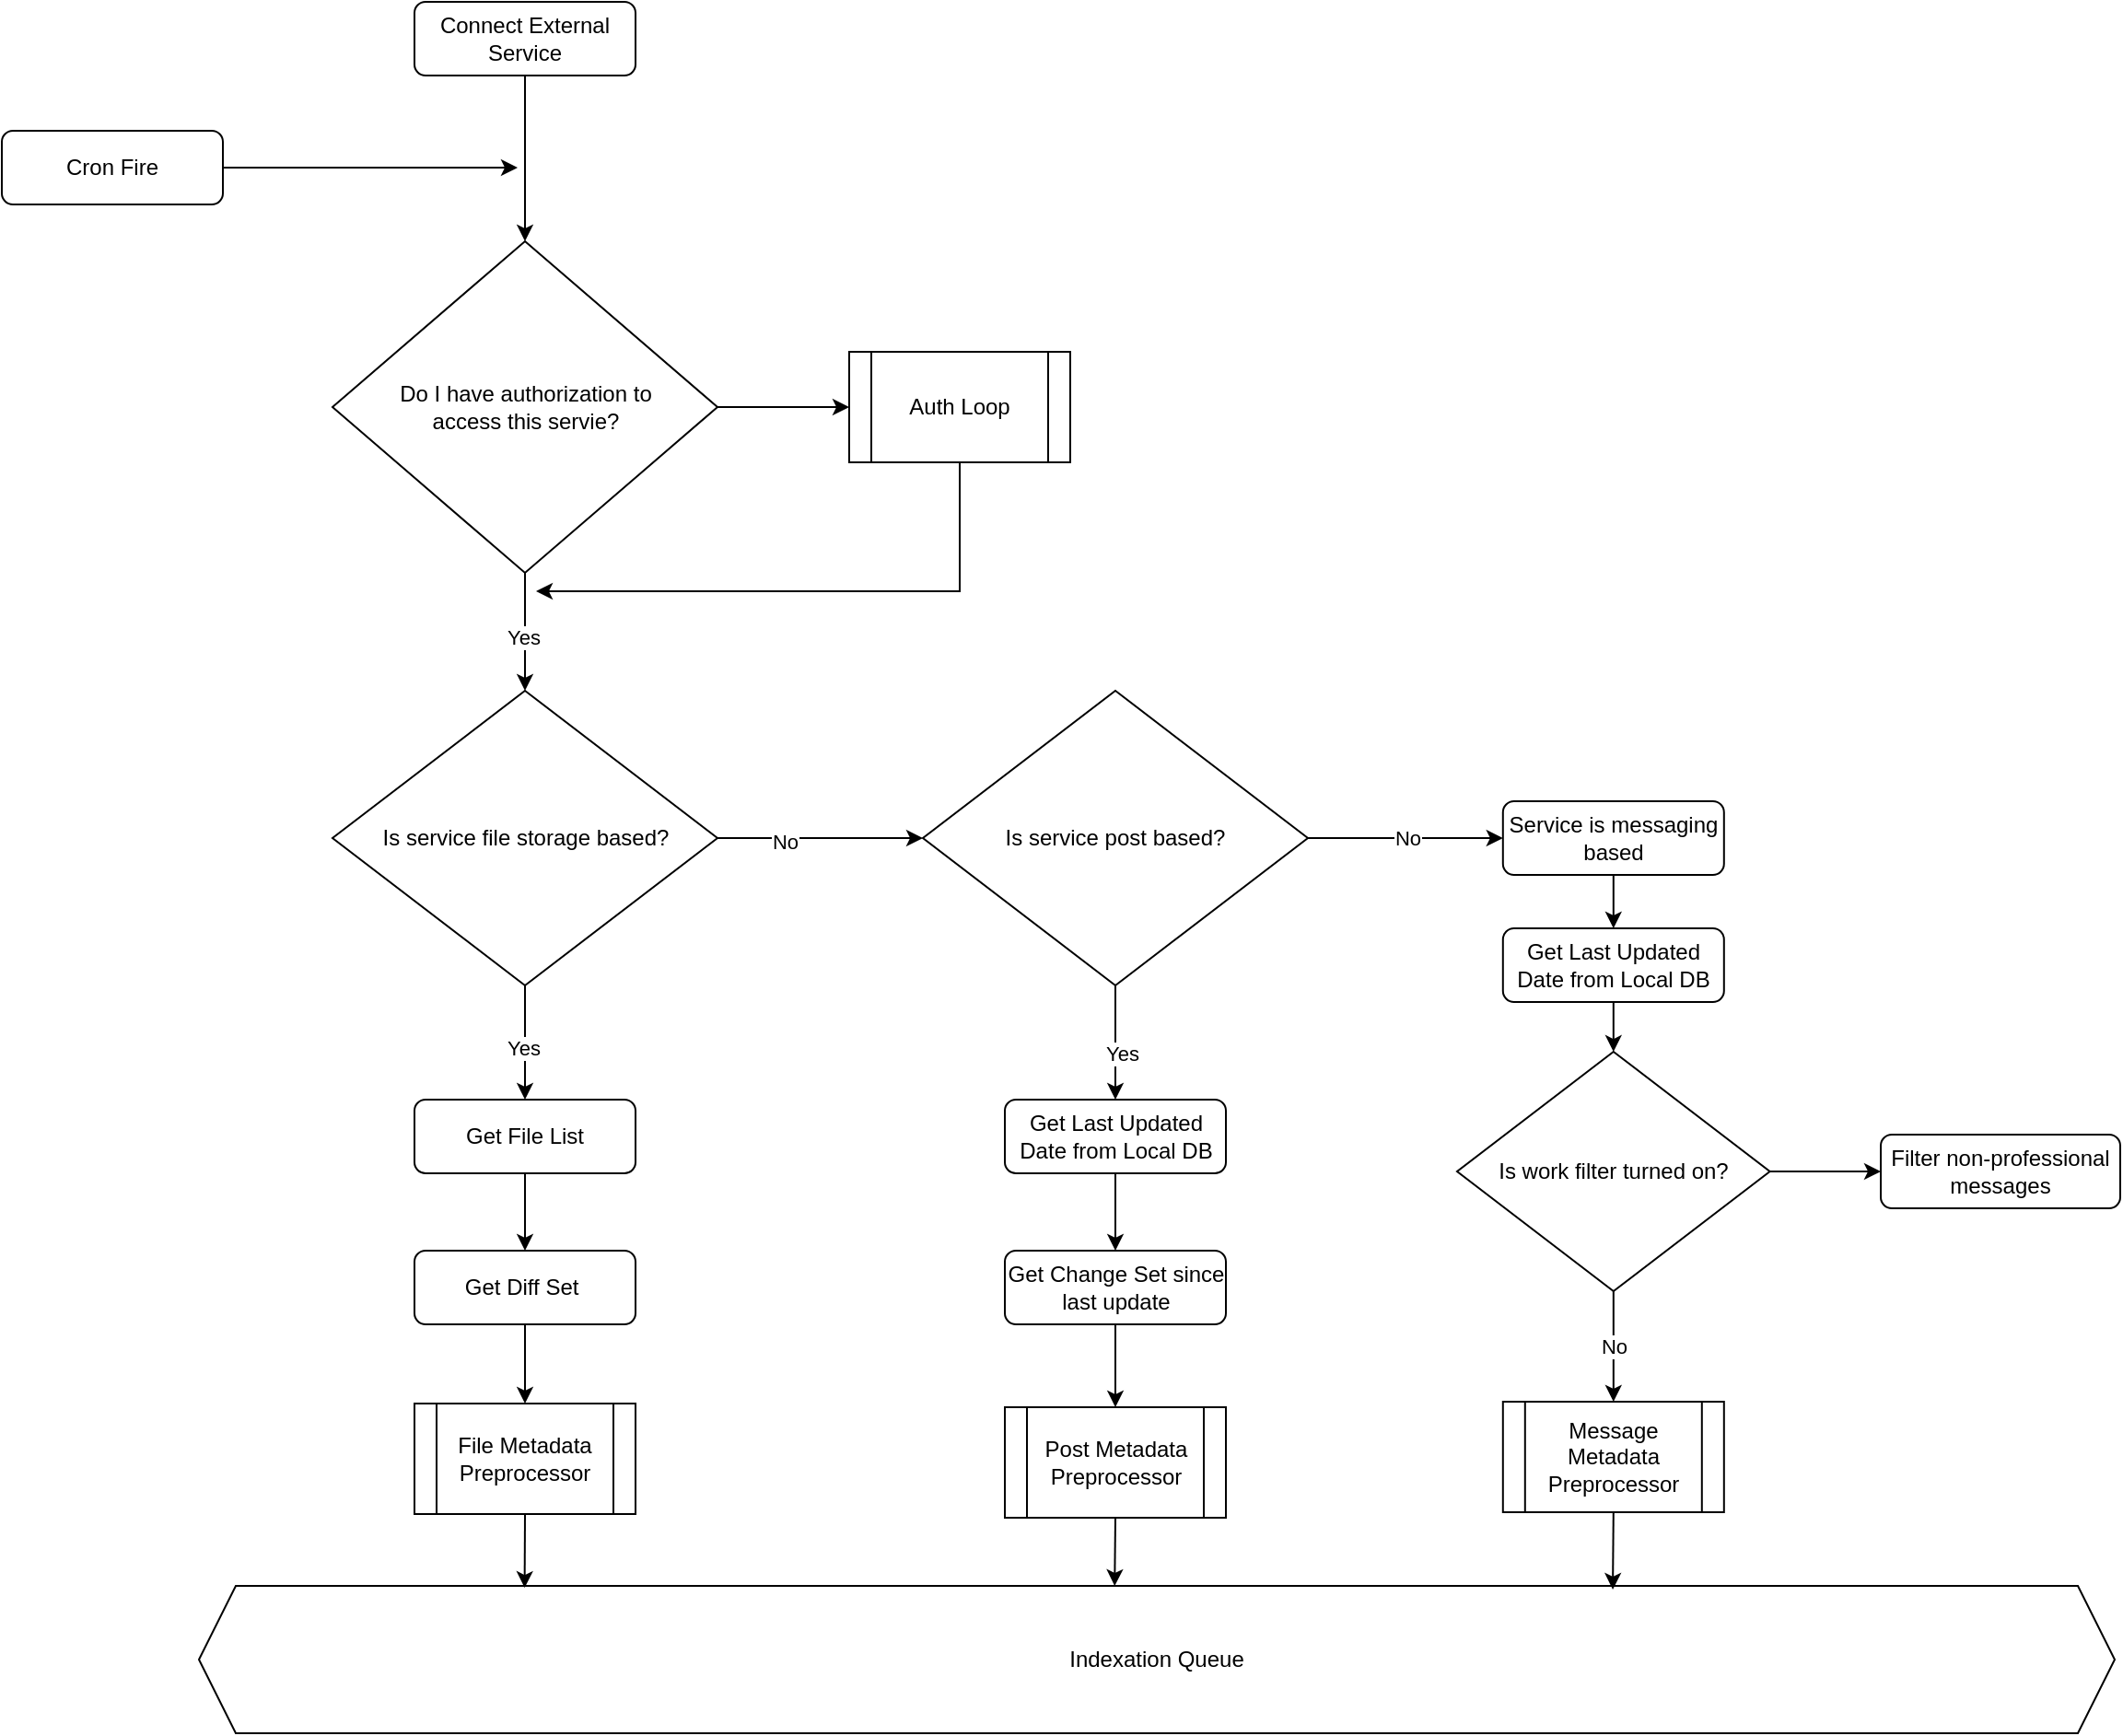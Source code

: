 <mxfile version="21.6.6" type="github">
  <diagram id="C5RBs43oDa-KdzZeNtuy" name="Page-1">
    <mxGraphModel dx="984" dy="666" grid="1" gridSize="10" guides="1" tooltips="1" connect="1" arrows="1" fold="1" page="1" pageScale="1" pageWidth="1390" pageHeight="980" math="0" shadow="0">
      <root>
        <mxCell id="WIyWlLk6GJQsqaUBKTNV-0" />
        <mxCell id="WIyWlLk6GJQsqaUBKTNV-1" parent="WIyWlLk6GJQsqaUBKTNV-0" />
        <mxCell id="WIyWlLk6GJQsqaUBKTNV-3" value="Connect External Service" style="rounded=1;whiteSpace=wrap;html=1;fontSize=12;glass=0;strokeWidth=1;shadow=0;" parent="WIyWlLk6GJQsqaUBKTNV-1" vertex="1">
          <mxGeometry x="267" y="20" width="120" height="40" as="geometry" />
        </mxCell>
        <mxCell id="PCCizZz1pWZluNDz8U5W-3" value="Is service file storage based?" style="rhombus;whiteSpace=wrap;html=1;" vertex="1" parent="WIyWlLk6GJQsqaUBKTNV-1">
          <mxGeometry x="222.5" y="394" width="209" height="160" as="geometry" />
        </mxCell>
        <mxCell id="PCCizZz1pWZluNDz8U5W-4" value="Get File List" style="rounded=1;whiteSpace=wrap;html=1;fontSize=12;glass=0;strokeWidth=1;shadow=0;" vertex="1" parent="WIyWlLk6GJQsqaUBKTNV-1">
          <mxGeometry x="267" y="616" width="120" height="40" as="geometry" />
        </mxCell>
        <mxCell id="PCCizZz1pWZluNDz8U5W-5" value="" style="endArrow=classic;html=1;rounded=0;exitX=0.5;exitY=1;exitDx=0;exitDy=0;entryX=0.5;entryY=0;entryDx=0;entryDy=0;" edge="1" parent="WIyWlLk6GJQsqaUBKTNV-1" source="PCCizZz1pWZluNDz8U5W-3" target="PCCizZz1pWZluNDz8U5W-4">
          <mxGeometry width="50" height="50" relative="1" as="geometry">
            <mxPoint x="393" y="801" as="sourcePoint" />
            <mxPoint x="443" y="751" as="targetPoint" />
          </mxGeometry>
        </mxCell>
        <mxCell id="PCCizZz1pWZluNDz8U5W-6" value="Yes" style="edgeLabel;html=1;align=center;verticalAlign=middle;resizable=0;points=[];" vertex="1" connectable="0" parent="PCCizZz1pWZluNDz8U5W-5">
          <mxGeometry x="0.086" y="-1" relative="1" as="geometry">
            <mxPoint as="offset" />
          </mxGeometry>
        </mxCell>
        <mxCell id="PCCizZz1pWZluNDz8U5W-9" value="Get Diff Set&amp;nbsp;" style="rounded=1;whiteSpace=wrap;html=1;fontSize=12;glass=0;strokeWidth=1;shadow=0;" vertex="1" parent="WIyWlLk6GJQsqaUBKTNV-1">
          <mxGeometry x="267" y="698" width="120" height="40" as="geometry" />
        </mxCell>
        <mxCell id="PCCizZz1pWZluNDz8U5W-10" value="Do I have authorization to &lt;br&gt;access this servie?" style="rhombus;whiteSpace=wrap;html=1;" vertex="1" parent="WIyWlLk6GJQsqaUBKTNV-1">
          <mxGeometry x="222.5" y="150" width="209" height="180" as="geometry" />
        </mxCell>
        <mxCell id="PCCizZz1pWZluNDz8U5W-11" value="" style="endArrow=classic;html=1;rounded=0;exitX=0.5;exitY=1;exitDx=0;exitDy=0;entryX=0.5;entryY=0;entryDx=0;entryDy=0;" edge="1" parent="WIyWlLk6GJQsqaUBKTNV-1" source="PCCizZz1pWZluNDz8U5W-10" target="PCCizZz1pWZluNDz8U5W-3">
          <mxGeometry width="50" height="50" relative="1" as="geometry">
            <mxPoint x="337" y="570" as="sourcePoint" />
            <mxPoint x="337" y="640" as="targetPoint" />
          </mxGeometry>
        </mxCell>
        <mxCell id="PCCizZz1pWZluNDz8U5W-12" value="Yes" style="edgeLabel;html=1;align=center;verticalAlign=middle;resizable=0;points=[];" vertex="1" connectable="0" parent="PCCizZz1pWZluNDz8U5W-11">
          <mxGeometry x="0.086" y="-1" relative="1" as="geometry">
            <mxPoint as="offset" />
          </mxGeometry>
        </mxCell>
        <mxCell id="PCCizZz1pWZluNDz8U5W-13" value="" style="endArrow=classic;html=1;rounded=0;exitX=0.5;exitY=1;exitDx=0;exitDy=0;entryX=0.5;entryY=0;entryDx=0;entryDy=0;" edge="1" parent="WIyWlLk6GJQsqaUBKTNV-1" source="PCCizZz1pWZluNDz8U5W-4" target="PCCizZz1pWZluNDz8U5W-9">
          <mxGeometry width="50" height="50" relative="1" as="geometry">
            <mxPoint x="383" y="600" as="sourcePoint" />
            <mxPoint x="433" y="550" as="targetPoint" />
          </mxGeometry>
        </mxCell>
        <mxCell id="PCCizZz1pWZluNDz8U5W-14" value="File Metadata Preprocessor" style="shape=process;whiteSpace=wrap;html=1;backgroundOutline=1;" vertex="1" parent="WIyWlLk6GJQsqaUBKTNV-1">
          <mxGeometry x="267" y="781" width="120" height="60" as="geometry" />
        </mxCell>
        <mxCell id="PCCizZz1pWZluNDz8U5W-15" value="" style="endArrow=classic;html=1;rounded=0;exitX=0.5;exitY=1;exitDx=0;exitDy=0;entryX=0.5;entryY=0;entryDx=0;entryDy=0;" edge="1" parent="WIyWlLk6GJQsqaUBKTNV-1" source="PCCizZz1pWZluNDz8U5W-9" target="PCCizZz1pWZluNDz8U5W-14">
          <mxGeometry width="50" height="50" relative="1" as="geometry">
            <mxPoint x="337" y="650" as="sourcePoint" />
            <mxPoint x="337" y="700" as="targetPoint" />
          </mxGeometry>
        </mxCell>
        <mxCell id="PCCizZz1pWZluNDz8U5W-16" value="" style="endArrow=classic;html=1;rounded=0;exitX=0.5;exitY=1;exitDx=0;exitDy=0;entryX=0.5;entryY=0;entryDx=0;entryDy=0;" edge="1" parent="WIyWlLk6GJQsqaUBKTNV-1" source="WIyWlLk6GJQsqaUBKTNV-3" target="PCCizZz1pWZluNDz8U5W-10">
          <mxGeometry width="50" height="50" relative="1" as="geometry">
            <mxPoint x="433" y="330" as="sourcePoint" />
            <mxPoint x="483" y="540" as="targetPoint" />
          </mxGeometry>
        </mxCell>
        <mxCell id="PCCizZz1pWZluNDz8U5W-17" value="Auth Loop" style="shape=process;whiteSpace=wrap;html=1;backgroundOutline=1;" vertex="1" parent="WIyWlLk6GJQsqaUBKTNV-1">
          <mxGeometry x="503" y="210" width="120" height="60" as="geometry" />
        </mxCell>
        <mxCell id="PCCizZz1pWZluNDz8U5W-18" value="" style="endArrow=classic;html=1;rounded=0;entryX=0;entryY=0.5;entryDx=0;entryDy=0;exitX=1;exitY=0.5;exitDx=0;exitDy=0;" edge="1" parent="WIyWlLk6GJQsqaUBKTNV-1" source="PCCizZz1pWZluNDz8U5W-10" target="PCCizZz1pWZluNDz8U5W-17">
          <mxGeometry width="50" height="50" relative="1" as="geometry">
            <mxPoint x="383" y="260" as="sourcePoint" />
            <mxPoint x="433" y="210" as="targetPoint" />
          </mxGeometry>
        </mxCell>
        <mxCell id="PCCizZz1pWZluNDz8U5W-19" value="" style="endArrow=classic;html=1;rounded=0;exitX=0.5;exitY=1;exitDx=0;exitDy=0;" edge="1" parent="WIyWlLk6GJQsqaUBKTNV-1" source="PCCizZz1pWZluNDz8U5W-17">
          <mxGeometry width="50" height="50" relative="1" as="geometry">
            <mxPoint x="383" y="460" as="sourcePoint" />
            <mxPoint x="333" y="340" as="targetPoint" />
            <Array as="points">
              <mxPoint x="563" y="340" />
            </Array>
          </mxGeometry>
        </mxCell>
        <mxCell id="PCCizZz1pWZluNDz8U5W-21" value="Is service post based?" style="rhombus;whiteSpace=wrap;html=1;" vertex="1" parent="WIyWlLk6GJQsqaUBKTNV-1">
          <mxGeometry x="543" y="394" width="209" height="160" as="geometry" />
        </mxCell>
        <mxCell id="PCCizZz1pWZluNDz8U5W-22" value="" style="endArrow=classic;html=1;rounded=0;exitX=1;exitY=0.5;exitDx=0;exitDy=0;entryX=0;entryY=0.5;entryDx=0;entryDy=0;" edge="1" parent="WIyWlLk6GJQsqaUBKTNV-1" source="PCCizZz1pWZluNDz8U5W-3" target="PCCizZz1pWZluNDz8U5W-21">
          <mxGeometry width="50" height="50" relative="1" as="geometry">
            <mxPoint x="383" y="601" as="sourcePoint" />
            <mxPoint x="433" y="551" as="targetPoint" />
          </mxGeometry>
        </mxCell>
        <mxCell id="PCCizZz1pWZluNDz8U5W-33" value="No" style="edgeLabel;html=1;align=center;verticalAlign=middle;resizable=0;points=[];" vertex="1" connectable="0" parent="PCCizZz1pWZluNDz8U5W-22">
          <mxGeometry x="-0.345" y="-2" relative="1" as="geometry">
            <mxPoint as="offset" />
          </mxGeometry>
        </mxCell>
        <mxCell id="PCCizZz1pWZluNDz8U5W-24" value="Get Last Updated Date from Local DB" style="rounded=1;whiteSpace=wrap;html=1;fontSize=12;glass=0;strokeWidth=1;shadow=0;" vertex="1" parent="WIyWlLk6GJQsqaUBKTNV-1">
          <mxGeometry x="587.5" y="616" width="120" height="40" as="geometry" />
        </mxCell>
        <mxCell id="PCCizZz1pWZluNDz8U5W-27" style="edgeStyle=orthogonalEdgeStyle;rounded=0;orthogonalLoop=1;jettySize=auto;html=1;exitX=1;exitY=0.5;exitDx=0;exitDy=0;" edge="1" parent="WIyWlLk6GJQsqaUBKTNV-1" source="PCCizZz1pWZluNDz8U5W-25">
          <mxGeometry relative="1" as="geometry">
            <mxPoint x="323" y="110" as="targetPoint" />
          </mxGeometry>
        </mxCell>
        <mxCell id="PCCizZz1pWZluNDz8U5W-25" value="Cron Fire" style="rounded=1;whiteSpace=wrap;html=1;fontSize=12;glass=0;strokeWidth=1;shadow=0;" vertex="1" parent="WIyWlLk6GJQsqaUBKTNV-1">
          <mxGeometry x="43" y="90" width="120" height="40" as="geometry" />
        </mxCell>
        <mxCell id="PCCizZz1pWZluNDz8U5W-28" value="Get Change Set since last update" style="rounded=1;whiteSpace=wrap;html=1;fontSize=12;glass=0;strokeWidth=1;shadow=0;" vertex="1" parent="WIyWlLk6GJQsqaUBKTNV-1">
          <mxGeometry x="587.5" y="698" width="120" height="40" as="geometry" />
        </mxCell>
        <mxCell id="PCCizZz1pWZluNDz8U5W-29" value="" style="endArrow=classic;html=1;rounded=0;exitX=0.5;exitY=1;exitDx=0;exitDy=0;entryX=0.5;entryY=0;entryDx=0;entryDy=0;" edge="1" parent="WIyWlLk6GJQsqaUBKTNV-1" source="PCCizZz1pWZluNDz8U5W-21" target="PCCizZz1pWZluNDz8U5W-24">
          <mxGeometry width="50" height="50" relative="1" as="geometry">
            <mxPoint x="433" y="791" as="sourcePoint" />
            <mxPoint x="483" y="741" as="targetPoint" />
          </mxGeometry>
        </mxCell>
        <mxCell id="PCCizZz1pWZluNDz8U5W-34" value="Yes" style="edgeLabel;html=1;align=center;verticalAlign=middle;resizable=0;points=[];" vertex="1" connectable="0" parent="PCCizZz1pWZluNDz8U5W-29">
          <mxGeometry x="0.178" y="3" relative="1" as="geometry">
            <mxPoint as="offset" />
          </mxGeometry>
        </mxCell>
        <mxCell id="PCCizZz1pWZluNDz8U5W-30" value="Post Metadata Preprocessor" style="shape=process;whiteSpace=wrap;html=1;backgroundOutline=1;" vertex="1" parent="WIyWlLk6GJQsqaUBKTNV-1">
          <mxGeometry x="587.5" y="783" width="120" height="60" as="geometry" />
        </mxCell>
        <mxCell id="PCCizZz1pWZluNDz8U5W-31" value="" style="endArrow=classic;html=1;rounded=0;exitX=0.5;exitY=1;exitDx=0;exitDy=0;" edge="1" parent="WIyWlLk6GJQsqaUBKTNV-1" source="PCCizZz1pWZluNDz8U5W-24" target="PCCizZz1pWZluNDz8U5W-28">
          <mxGeometry width="50" height="50" relative="1" as="geometry">
            <mxPoint x="433" y="770" as="sourcePoint" />
            <mxPoint x="483" y="720" as="targetPoint" />
          </mxGeometry>
        </mxCell>
        <mxCell id="PCCizZz1pWZluNDz8U5W-32" value="" style="endArrow=classic;html=1;rounded=0;exitX=0.5;exitY=1;exitDx=0;exitDy=0;entryX=0.5;entryY=0;entryDx=0;entryDy=0;" edge="1" parent="WIyWlLk6GJQsqaUBKTNV-1" source="PCCizZz1pWZluNDz8U5W-28" target="PCCizZz1pWZluNDz8U5W-30">
          <mxGeometry width="50" height="50" relative="1" as="geometry">
            <mxPoint x="433" y="770" as="sourcePoint" />
            <mxPoint x="483" y="720" as="targetPoint" />
          </mxGeometry>
        </mxCell>
        <mxCell id="PCCizZz1pWZluNDz8U5W-36" value="Get Last Updated Date from Local DB" style="rounded=1;whiteSpace=wrap;html=1;fontSize=12;glass=0;strokeWidth=1;shadow=0;" vertex="1" parent="WIyWlLk6GJQsqaUBKTNV-1">
          <mxGeometry x="857.9" y="523" width="120" height="40" as="geometry" />
        </mxCell>
        <mxCell id="PCCizZz1pWZluNDz8U5W-38" value="Message Metadata Preprocessor" style="shape=process;whiteSpace=wrap;html=1;backgroundOutline=1;" vertex="1" parent="WIyWlLk6GJQsqaUBKTNV-1">
          <mxGeometry x="857.9" y="780" width="120" height="60" as="geometry" />
        </mxCell>
        <mxCell id="PCCizZz1pWZluNDz8U5W-39" value="Is work filter turned on?" style="rhombus;whiteSpace=wrap;html=1;" vertex="1" parent="WIyWlLk6GJQsqaUBKTNV-1">
          <mxGeometry x="833" y="590" width="169.81" height="130" as="geometry" />
        </mxCell>
        <mxCell id="PCCizZz1pWZluNDz8U5W-40" value="Filter non-professional messages" style="rounded=1;whiteSpace=wrap;html=1;fontSize=12;glass=0;strokeWidth=1;shadow=0;" vertex="1" parent="WIyWlLk6GJQsqaUBKTNV-1">
          <mxGeometry x="1063" y="635" width="130" height="40" as="geometry" />
        </mxCell>
        <mxCell id="PCCizZz1pWZluNDz8U5W-41" value="" style="endArrow=classic;html=1;rounded=0;exitX=1;exitY=0.5;exitDx=0;exitDy=0;entryX=0;entryY=0.5;entryDx=0;entryDy=0;" edge="1" parent="WIyWlLk6GJQsqaUBKTNV-1" source="PCCizZz1pWZluNDz8U5W-21" target="PCCizZz1pWZluNDz8U5W-43">
          <mxGeometry width="50" height="50" relative="1" as="geometry">
            <mxPoint x="793" y="641" as="sourcePoint" />
            <mxPoint x="823" y="474" as="targetPoint" />
          </mxGeometry>
        </mxCell>
        <mxCell id="PCCizZz1pWZluNDz8U5W-42" value="No" style="edgeLabel;html=1;align=center;verticalAlign=middle;resizable=0;points=[];" vertex="1" connectable="0" parent="PCCizZz1pWZluNDz8U5W-41">
          <mxGeometry x="0.014" relative="1" as="geometry">
            <mxPoint as="offset" />
          </mxGeometry>
        </mxCell>
        <mxCell id="PCCizZz1pWZluNDz8U5W-43" value="Service is messaging based" style="rounded=1;whiteSpace=wrap;html=1;fontSize=12;glass=0;strokeWidth=1;shadow=0;" vertex="1" parent="WIyWlLk6GJQsqaUBKTNV-1">
          <mxGeometry x="857.9" y="454" width="120" height="40" as="geometry" />
        </mxCell>
        <mxCell id="PCCizZz1pWZluNDz8U5W-44" value="" style="endArrow=classic;html=1;rounded=0;exitX=0.5;exitY=1;exitDx=0;exitDy=0;entryX=0.5;entryY=0;entryDx=0;entryDy=0;" edge="1" parent="WIyWlLk6GJQsqaUBKTNV-1" source="PCCizZz1pWZluNDz8U5W-43" target="PCCizZz1pWZluNDz8U5W-36">
          <mxGeometry width="50" height="50" relative="1" as="geometry">
            <mxPoint x="793" y="731" as="sourcePoint" />
            <mxPoint x="843" y="681" as="targetPoint" />
          </mxGeometry>
        </mxCell>
        <mxCell id="PCCizZz1pWZluNDz8U5W-45" value="" style="endArrow=classic;html=1;rounded=0;exitX=0.5;exitY=1;exitDx=0;exitDy=0;" edge="1" parent="WIyWlLk6GJQsqaUBKTNV-1" source="PCCizZz1pWZluNDz8U5W-36" target="PCCizZz1pWZluNDz8U5W-39">
          <mxGeometry width="50" height="50" relative="1" as="geometry">
            <mxPoint x="793" y="731" as="sourcePoint" />
            <mxPoint x="843" y="681" as="targetPoint" />
          </mxGeometry>
        </mxCell>
        <mxCell id="PCCizZz1pWZluNDz8U5W-46" value="" style="endArrow=classic;html=1;rounded=0;exitX=0.5;exitY=1;exitDx=0;exitDy=0;entryX=0.5;entryY=0;entryDx=0;entryDy=0;" edge="1" parent="WIyWlLk6GJQsqaUBKTNV-1" source="PCCizZz1pWZluNDz8U5W-39" target="PCCizZz1pWZluNDz8U5W-38">
          <mxGeometry width="50" height="50" relative="1" as="geometry">
            <mxPoint x="793" y="731" as="sourcePoint" />
            <mxPoint x="843" y="681" as="targetPoint" />
          </mxGeometry>
        </mxCell>
        <mxCell id="PCCizZz1pWZluNDz8U5W-47" value="No" style="edgeLabel;html=1;align=center;verticalAlign=middle;resizable=0;points=[];" vertex="1" connectable="0" parent="PCCizZz1pWZluNDz8U5W-46">
          <mxGeometry x="0.001" relative="1" as="geometry">
            <mxPoint as="offset" />
          </mxGeometry>
        </mxCell>
        <mxCell id="PCCizZz1pWZluNDz8U5W-48" value="" style="endArrow=classic;html=1;rounded=0;exitX=1;exitY=0.5;exitDx=0;exitDy=0;entryX=0;entryY=0.5;entryDx=0;entryDy=0;" edge="1" parent="WIyWlLk6GJQsqaUBKTNV-1" source="PCCizZz1pWZluNDz8U5W-39" target="PCCizZz1pWZluNDz8U5W-40">
          <mxGeometry width="50" height="50" relative="1" as="geometry">
            <mxPoint x="793" y="701" as="sourcePoint" />
            <mxPoint x="843" y="651" as="targetPoint" />
          </mxGeometry>
        </mxCell>
        <mxCell id="PCCizZz1pWZluNDz8U5W-49" value="Indexation Queue" style="shape=hexagon;perimeter=hexagonPerimeter2;whiteSpace=wrap;html=1;fixedSize=1;" vertex="1" parent="WIyWlLk6GJQsqaUBKTNV-1">
          <mxGeometry x="150" y="880" width="1040" height="80" as="geometry" />
        </mxCell>
        <mxCell id="PCCizZz1pWZluNDz8U5W-50" value="" style="endArrow=classic;html=1;rounded=0;exitX=0.5;exitY=1;exitDx=0;exitDy=0;entryX=0.17;entryY=0.013;entryDx=0;entryDy=0;entryPerimeter=0;" edge="1" parent="WIyWlLk6GJQsqaUBKTNV-1" source="PCCizZz1pWZluNDz8U5W-14" target="PCCizZz1pWZluNDz8U5W-49">
          <mxGeometry width="50" height="50" relative="1" as="geometry">
            <mxPoint x="610" y="940" as="sourcePoint" />
            <mxPoint x="660" y="890" as="targetPoint" />
          </mxGeometry>
        </mxCell>
        <mxCell id="PCCizZz1pWZluNDz8U5W-51" value="" style="endArrow=classic;html=1;rounded=0;exitX=0.5;exitY=1;exitDx=0;exitDy=0;entryX=0.478;entryY=0;entryDx=0;entryDy=0;entryPerimeter=0;" edge="1" parent="WIyWlLk6GJQsqaUBKTNV-1" source="PCCizZz1pWZluNDz8U5W-30" target="PCCizZz1pWZluNDz8U5W-49">
          <mxGeometry width="50" height="50" relative="1" as="geometry">
            <mxPoint x="337" y="862" as="sourcePoint" />
            <mxPoint x="337" y="891" as="targetPoint" />
          </mxGeometry>
        </mxCell>
        <mxCell id="PCCizZz1pWZluNDz8U5W-52" value="" style="endArrow=classic;html=1;rounded=0;exitX=0.5;exitY=1;exitDx=0;exitDy=0;entryX=0.738;entryY=0.025;entryDx=0;entryDy=0;entryPerimeter=0;" edge="1" parent="WIyWlLk6GJQsqaUBKTNV-1" source="PCCizZz1pWZluNDz8U5W-38" target="PCCizZz1pWZluNDz8U5W-49">
          <mxGeometry width="50" height="50" relative="1" as="geometry">
            <mxPoint x="630" y="700" as="sourcePoint" />
            <mxPoint x="680" y="650" as="targetPoint" />
          </mxGeometry>
        </mxCell>
      </root>
    </mxGraphModel>
  </diagram>
</mxfile>
